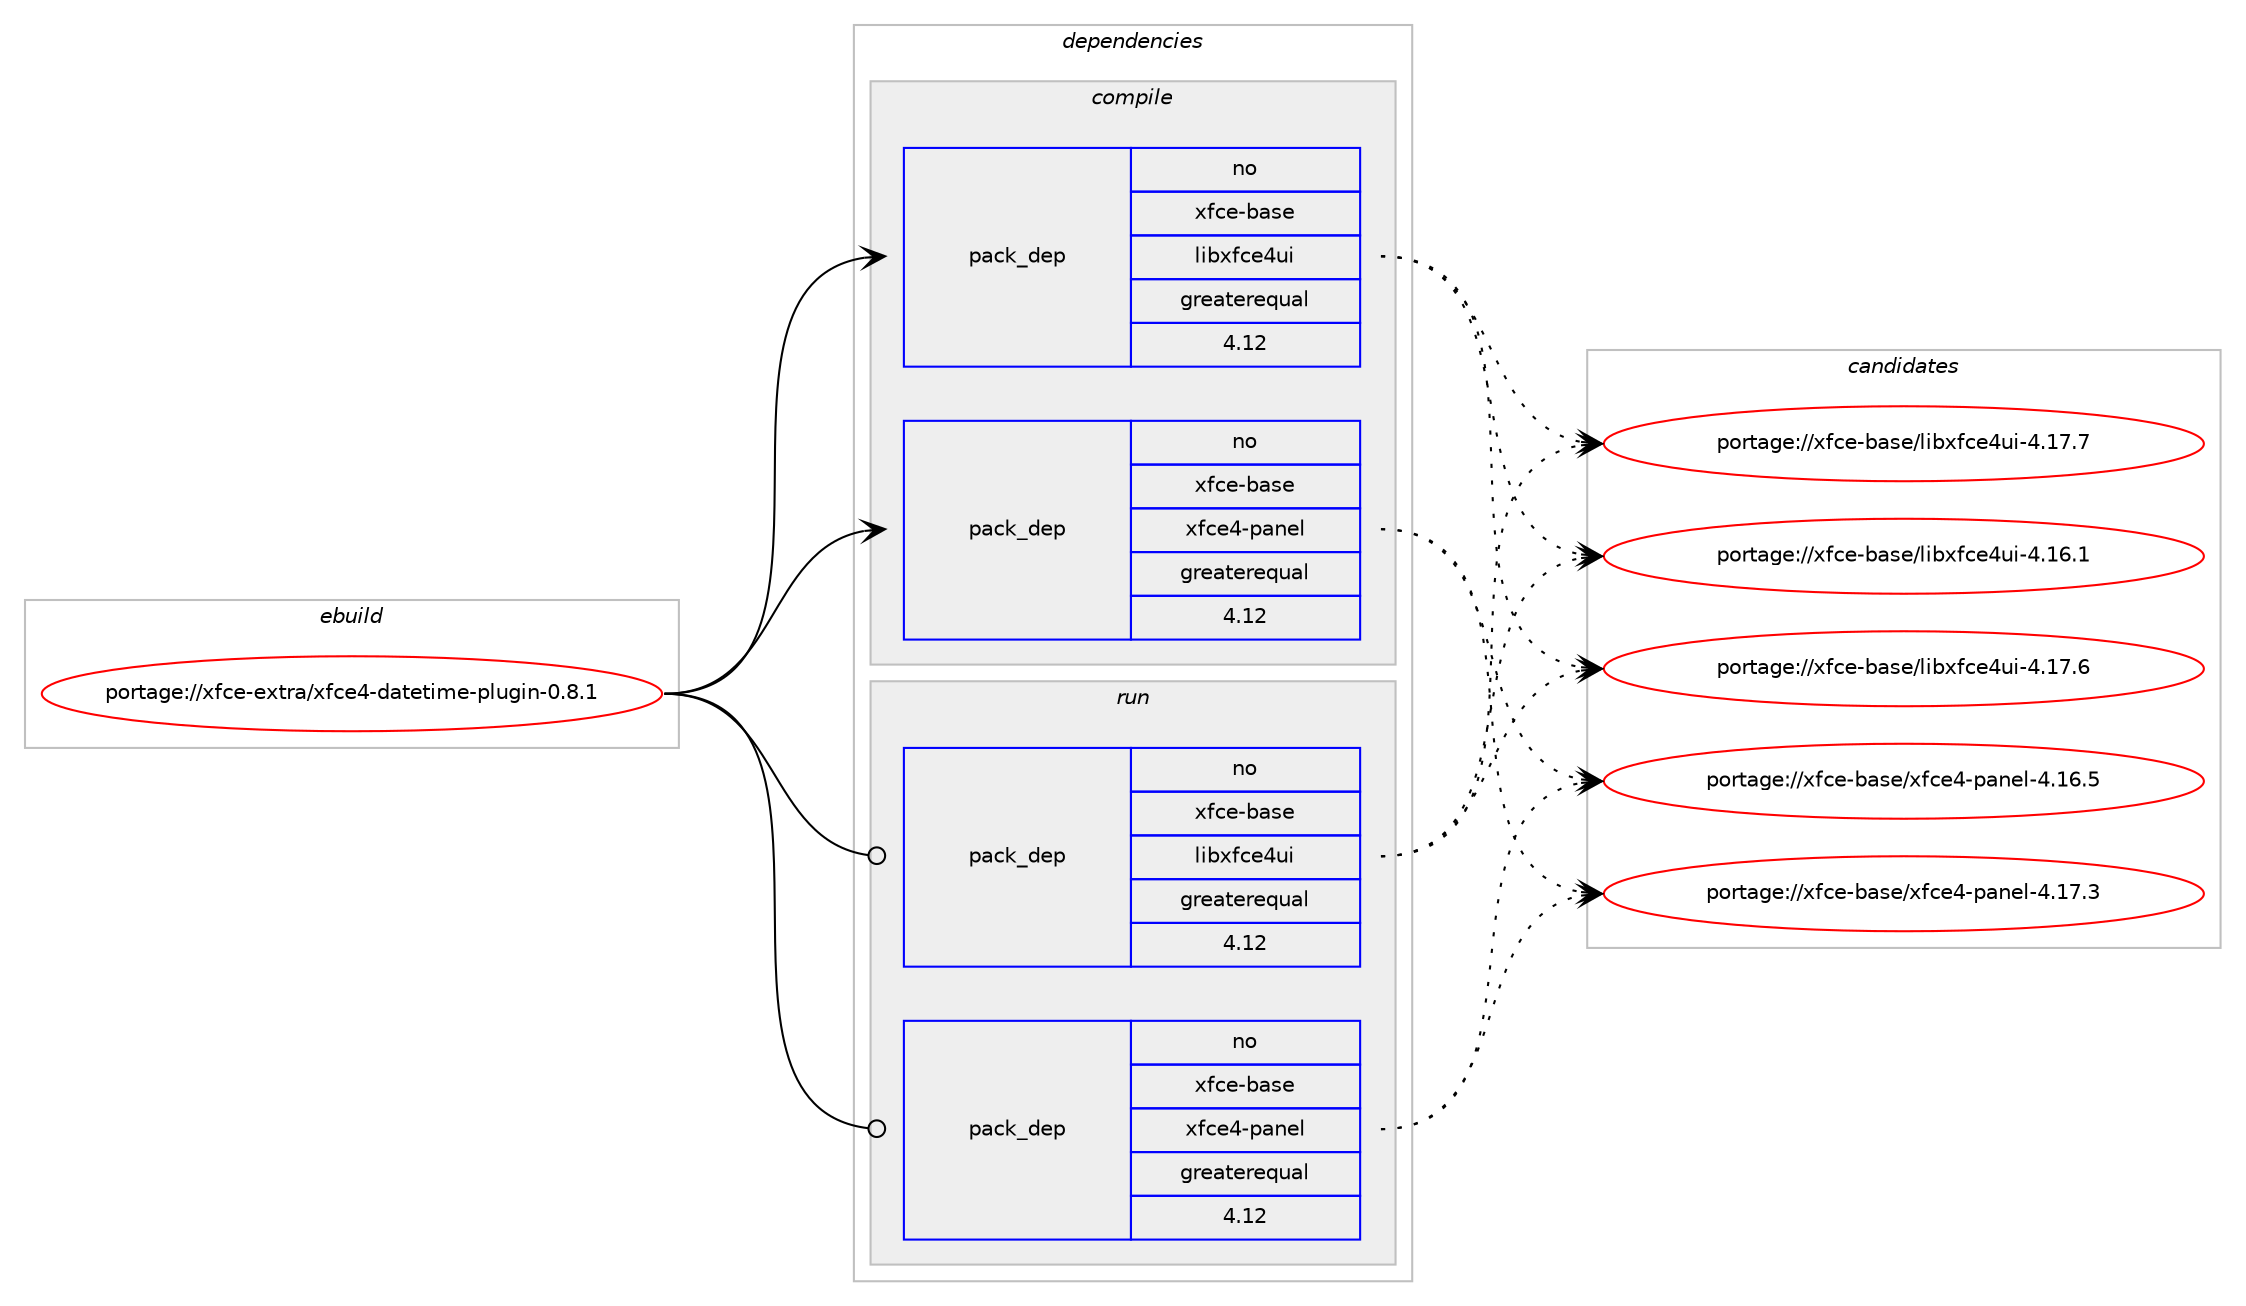 digraph prolog {

# *************
# Graph options
# *************

newrank=true;
concentrate=true;
compound=true;
graph [rankdir=LR,fontname=Helvetica,fontsize=10,ranksep=1.5];#, ranksep=2.5, nodesep=0.2];
edge  [arrowhead=vee];
node  [fontname=Helvetica,fontsize=10];

# **********
# The ebuild
# **********

subgraph cluster_leftcol {
color=gray;
rank=same;
label=<<i>ebuild</i>>;
id [label="portage://xfce-extra/xfce4-datetime-plugin-0.8.1", color=red, width=4, href="../xfce-extra/xfce4-datetime-plugin-0.8.1.svg"];
}

# ****************
# The dependencies
# ****************

subgraph cluster_midcol {
color=gray;
label=<<i>dependencies</i>>;
subgraph cluster_compile {
fillcolor="#eeeeee";
style=filled;
label=<<i>compile</i>>;
subgraph pack613 {
dependency1054 [label=<<TABLE BORDER="0" CELLBORDER="1" CELLSPACING="0" CELLPADDING="4" WIDTH="220"><TR><TD ROWSPAN="6" CELLPADDING="30">pack_dep</TD></TR><TR><TD WIDTH="110">no</TD></TR><TR><TD>xfce-base</TD></TR><TR><TD>libxfce4ui</TD></TR><TR><TD>greaterequal</TD></TR><TR><TD>4.12</TD></TR></TABLE>>, shape=none, color=blue];
}
id:e -> dependency1054:w [weight=20,style="solid",arrowhead="vee"];
subgraph pack614 {
dependency1055 [label=<<TABLE BORDER="0" CELLBORDER="1" CELLSPACING="0" CELLPADDING="4" WIDTH="220"><TR><TD ROWSPAN="6" CELLPADDING="30">pack_dep</TD></TR><TR><TD WIDTH="110">no</TD></TR><TR><TD>xfce-base</TD></TR><TR><TD>xfce4-panel</TD></TR><TR><TD>greaterequal</TD></TR><TR><TD>4.12</TD></TR></TABLE>>, shape=none, color=blue];
}
id:e -> dependency1055:w [weight=20,style="solid",arrowhead="vee"];
}
subgraph cluster_compileandrun {
fillcolor="#eeeeee";
style=filled;
label=<<i>compile and run</i>>;
}
subgraph cluster_run {
fillcolor="#eeeeee";
style=filled;
label=<<i>run</i>>;
subgraph pack615 {
dependency1056 [label=<<TABLE BORDER="0" CELLBORDER="1" CELLSPACING="0" CELLPADDING="4" WIDTH="220"><TR><TD ROWSPAN="6" CELLPADDING="30">pack_dep</TD></TR><TR><TD WIDTH="110">no</TD></TR><TR><TD>xfce-base</TD></TR><TR><TD>libxfce4ui</TD></TR><TR><TD>greaterequal</TD></TR><TR><TD>4.12</TD></TR></TABLE>>, shape=none, color=blue];
}
id:e -> dependency1056:w [weight=20,style="solid",arrowhead="odot"];
subgraph pack616 {
dependency1057 [label=<<TABLE BORDER="0" CELLBORDER="1" CELLSPACING="0" CELLPADDING="4" WIDTH="220"><TR><TD ROWSPAN="6" CELLPADDING="30">pack_dep</TD></TR><TR><TD WIDTH="110">no</TD></TR><TR><TD>xfce-base</TD></TR><TR><TD>xfce4-panel</TD></TR><TR><TD>greaterequal</TD></TR><TR><TD>4.12</TD></TR></TABLE>>, shape=none, color=blue];
}
id:e -> dependency1057:w [weight=20,style="solid",arrowhead="odot"];
}
}

# **************
# The candidates
# **************

subgraph cluster_choices {
rank=same;
color=gray;
label=<<i>candidates</i>>;

subgraph choice613 {
color=black;
nodesep=1;
choice120102991014598971151014710810598120102991015211710545524649544649 [label="portage://xfce-base/libxfce4ui-4.16.1", color=red, width=4,href="../xfce-base/libxfce4ui-4.16.1.svg"];
choice120102991014598971151014710810598120102991015211710545524649554654 [label="portage://xfce-base/libxfce4ui-4.17.6", color=red, width=4,href="../xfce-base/libxfce4ui-4.17.6.svg"];
choice120102991014598971151014710810598120102991015211710545524649554655 [label="portage://xfce-base/libxfce4ui-4.17.7", color=red, width=4,href="../xfce-base/libxfce4ui-4.17.7.svg"];
dependency1054:e -> choice120102991014598971151014710810598120102991015211710545524649544649:w [style=dotted,weight="100"];
dependency1054:e -> choice120102991014598971151014710810598120102991015211710545524649554654:w [style=dotted,weight="100"];
dependency1054:e -> choice120102991014598971151014710810598120102991015211710545524649554655:w [style=dotted,weight="100"];
}
subgraph choice614 {
color=black;
nodesep=1;
choice12010299101459897115101471201029910152451129711010110845524649544653 [label="portage://xfce-base/xfce4-panel-4.16.5", color=red, width=4,href="../xfce-base/xfce4-panel-4.16.5.svg"];
choice12010299101459897115101471201029910152451129711010110845524649554651 [label="portage://xfce-base/xfce4-panel-4.17.3", color=red, width=4,href="../xfce-base/xfce4-panel-4.17.3.svg"];
dependency1055:e -> choice12010299101459897115101471201029910152451129711010110845524649544653:w [style=dotted,weight="100"];
dependency1055:e -> choice12010299101459897115101471201029910152451129711010110845524649554651:w [style=dotted,weight="100"];
}
subgraph choice615 {
color=black;
nodesep=1;
choice120102991014598971151014710810598120102991015211710545524649544649 [label="portage://xfce-base/libxfce4ui-4.16.1", color=red, width=4,href="../xfce-base/libxfce4ui-4.16.1.svg"];
choice120102991014598971151014710810598120102991015211710545524649554654 [label="portage://xfce-base/libxfce4ui-4.17.6", color=red, width=4,href="../xfce-base/libxfce4ui-4.17.6.svg"];
choice120102991014598971151014710810598120102991015211710545524649554655 [label="portage://xfce-base/libxfce4ui-4.17.7", color=red, width=4,href="../xfce-base/libxfce4ui-4.17.7.svg"];
dependency1056:e -> choice120102991014598971151014710810598120102991015211710545524649544649:w [style=dotted,weight="100"];
dependency1056:e -> choice120102991014598971151014710810598120102991015211710545524649554654:w [style=dotted,weight="100"];
dependency1056:e -> choice120102991014598971151014710810598120102991015211710545524649554655:w [style=dotted,weight="100"];
}
subgraph choice616 {
color=black;
nodesep=1;
choice12010299101459897115101471201029910152451129711010110845524649544653 [label="portage://xfce-base/xfce4-panel-4.16.5", color=red, width=4,href="../xfce-base/xfce4-panel-4.16.5.svg"];
choice12010299101459897115101471201029910152451129711010110845524649554651 [label="portage://xfce-base/xfce4-panel-4.17.3", color=red, width=4,href="../xfce-base/xfce4-panel-4.17.3.svg"];
dependency1057:e -> choice12010299101459897115101471201029910152451129711010110845524649544653:w [style=dotted,weight="100"];
dependency1057:e -> choice12010299101459897115101471201029910152451129711010110845524649554651:w [style=dotted,weight="100"];
}
}

}
